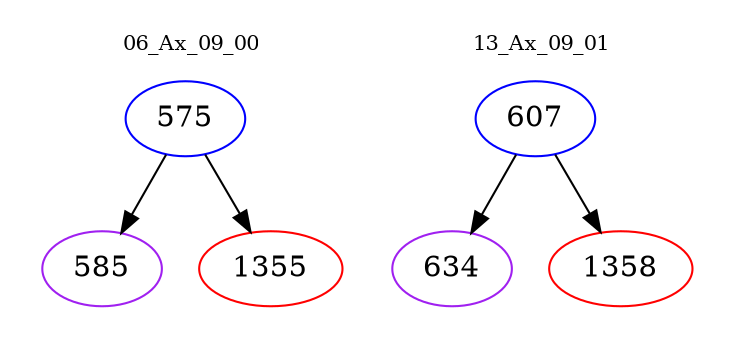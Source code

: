 digraph{
subgraph cluster_0 {
color = white
label = "06_Ax_09_00";
fontsize=10;
T0_575 [label="575", color="blue"]
T0_575 -> T0_585 [color="black"]
T0_585 [label="585", color="purple"]
T0_575 -> T0_1355 [color="black"]
T0_1355 [label="1355", color="red"]
}
subgraph cluster_1 {
color = white
label = "13_Ax_09_01";
fontsize=10;
T1_607 [label="607", color="blue"]
T1_607 -> T1_634 [color="black"]
T1_634 [label="634", color="purple"]
T1_607 -> T1_1358 [color="black"]
T1_1358 [label="1358", color="red"]
}
}
